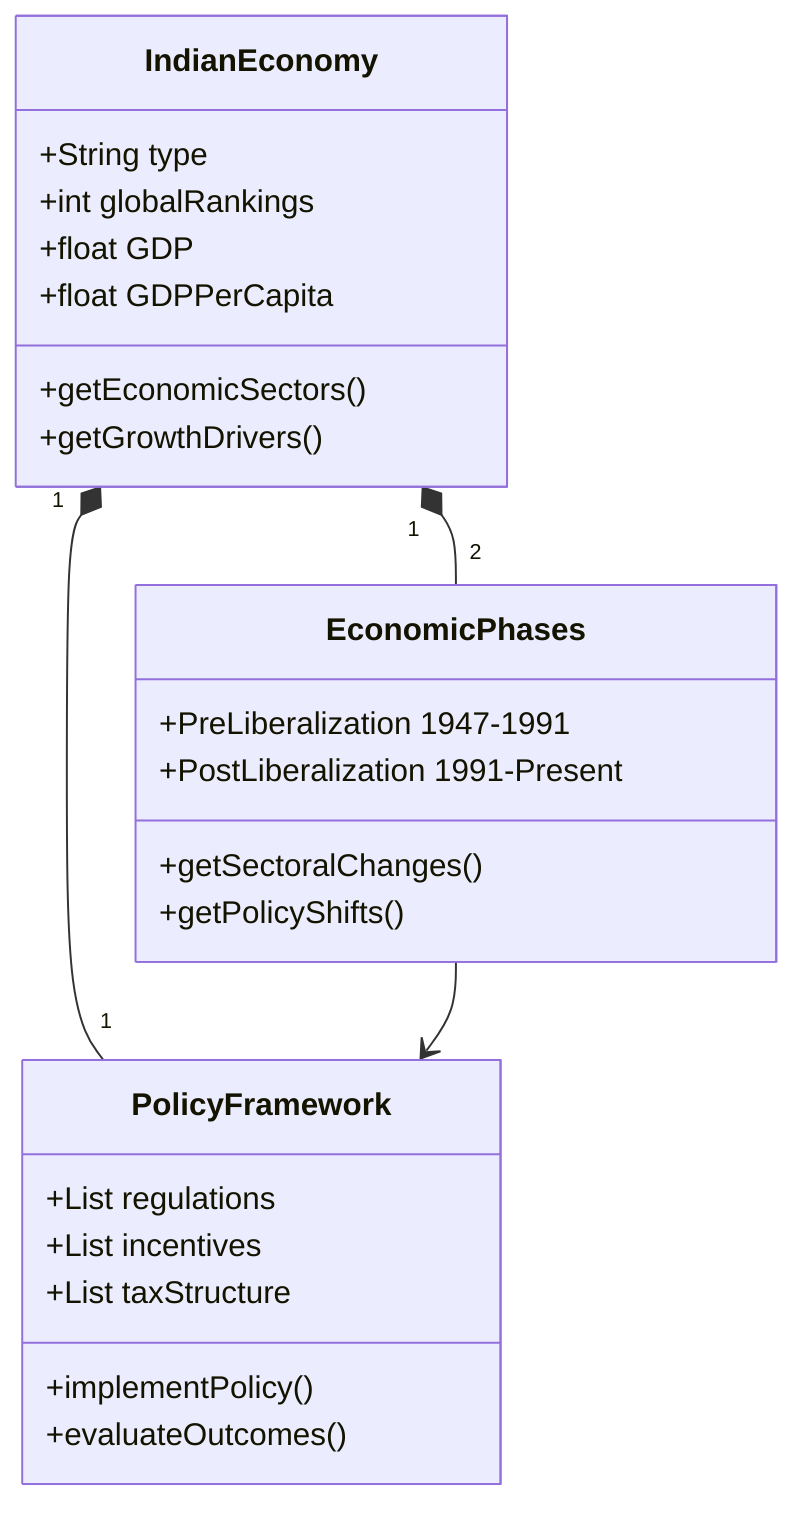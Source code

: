 classDiagram
    class IndianEconomy {
        +String type
        +int globalRankings
        +float GDP
        +float GDPPerCapita
        +getEconomicSectors()
        +getGrowthDrivers()
    }
    
    class EconomicPhases {
        +PreLiberalization 1947-1991
        +PostLiberalization 1991-Present
        +getSectoralChanges()
        +getPolicyShifts()
    }
    
    class PolicyFramework {
        +List regulations
        +List incentives
        +List taxStructure
        +implementPolicy()
        +evaluateOutcomes()
    }
    
    IndianEconomy "1" *-- "2" EconomicPhases
    IndianEconomy "1" *-- "1" PolicyFramework
    EconomicPhases --> PolicyFramework